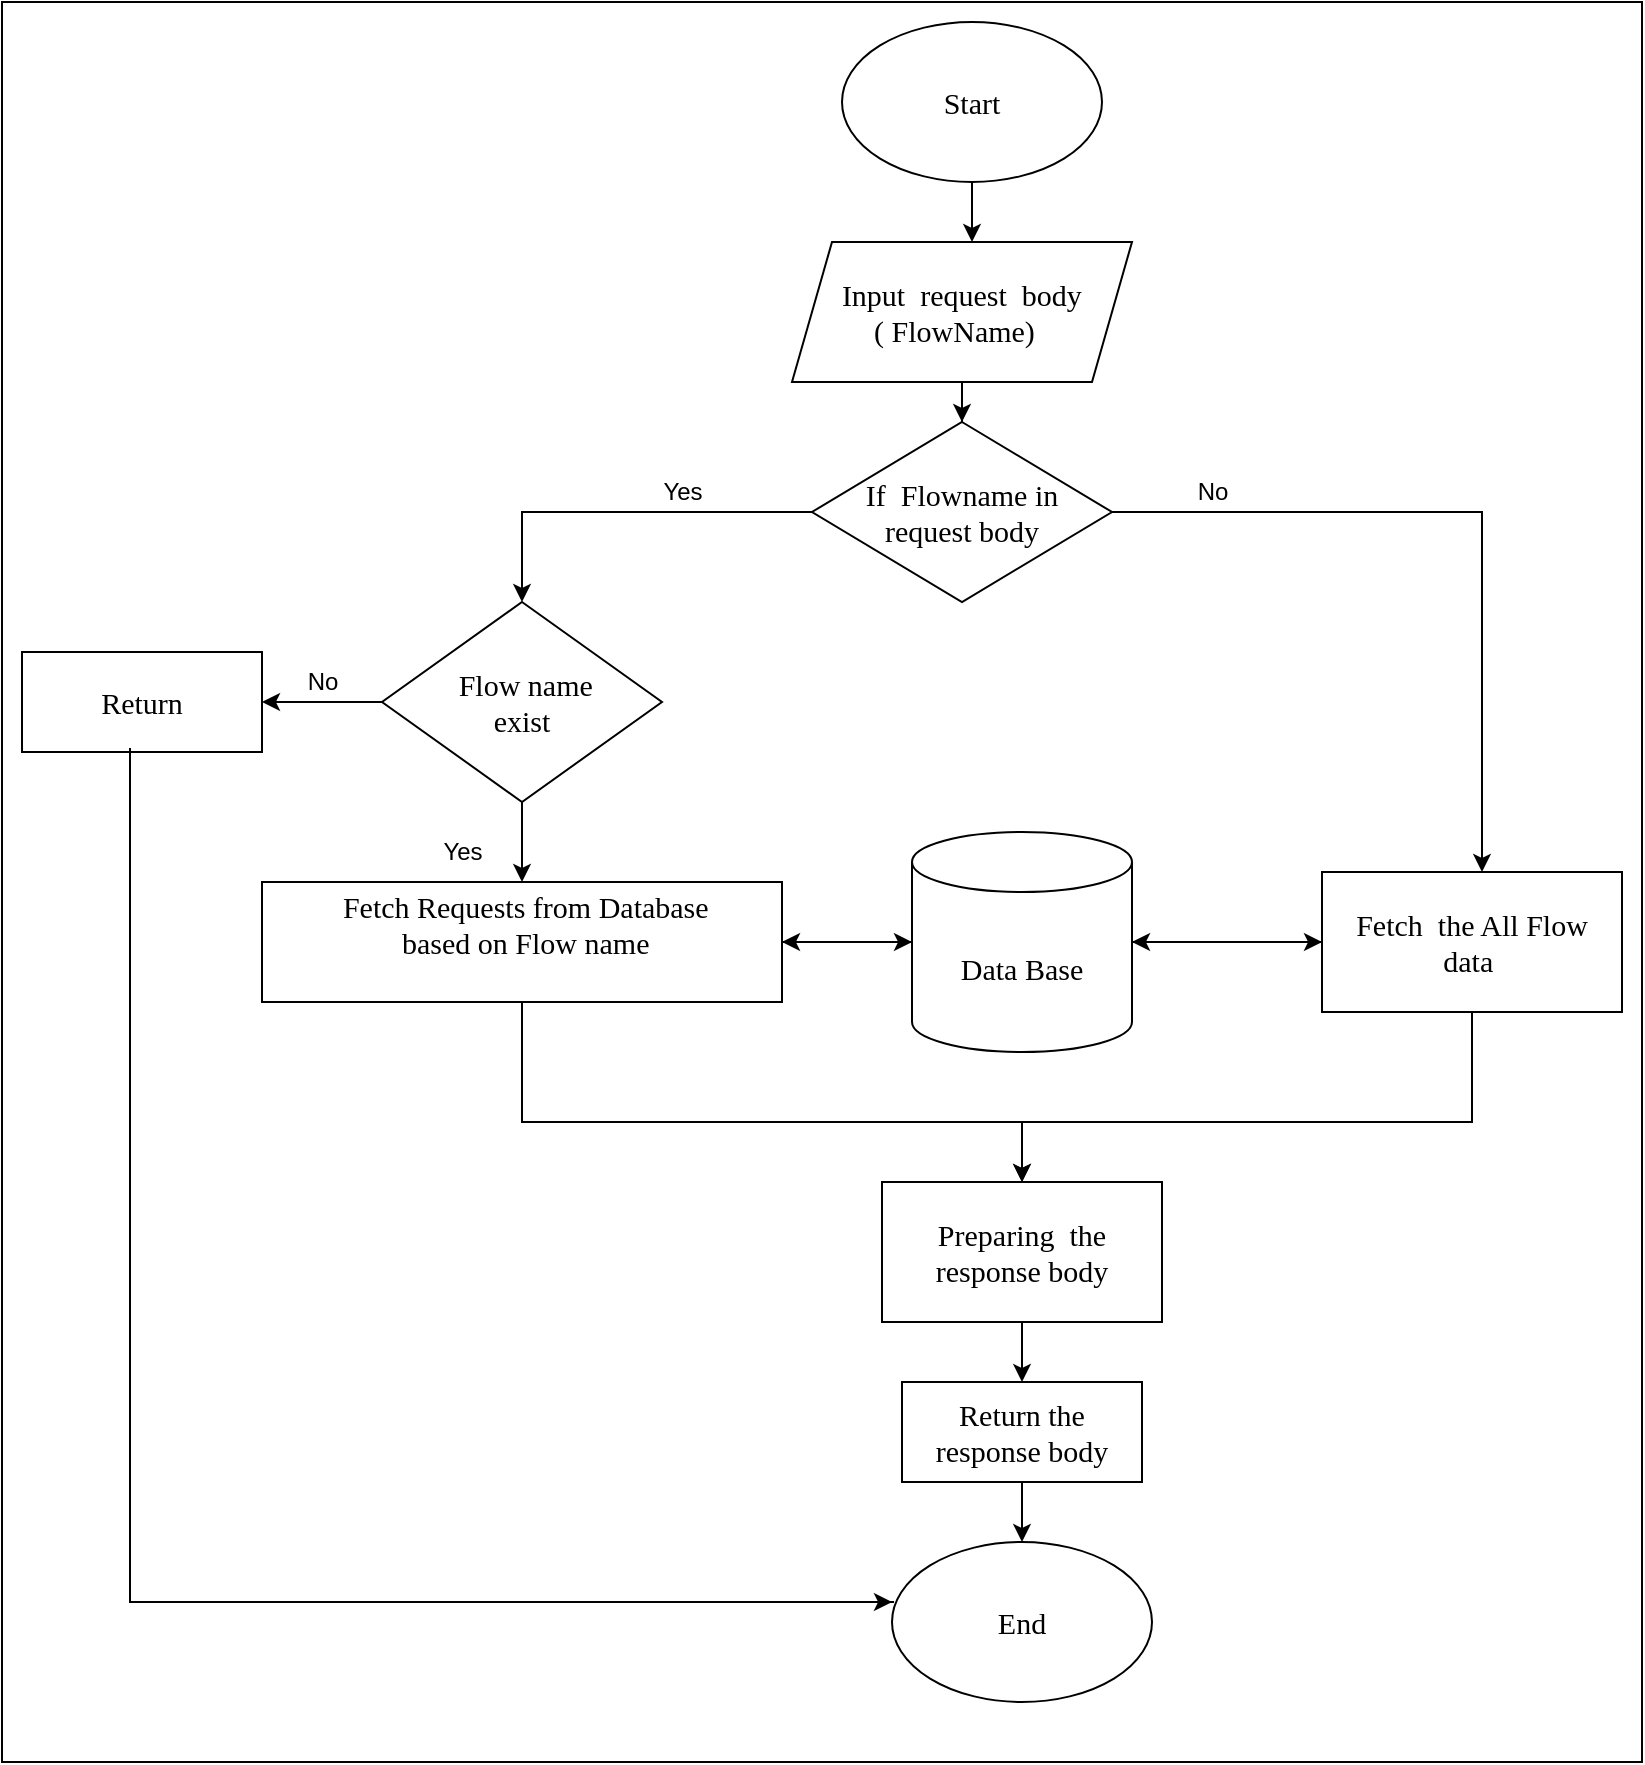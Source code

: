 <mxfile version="22.1.11" type="device">
  <diagram name="Page-1" id="QSxSEcef5AFu9INZKdUs">
    <mxGraphModel dx="1730" dy="468" grid="1" gridSize="10" guides="1" tooltips="1" connect="1" arrows="1" fold="1" page="1" pageScale="1" pageWidth="850" pageHeight="1100" math="0" shadow="0">
      <root>
        <mxCell id="0" />
        <mxCell id="1" parent="0" />
        <mxCell id="6FEie-W7UXmFitEEROnA-33" value="" style="rounded=0;whiteSpace=wrap;html=1;" parent="1" vertex="1">
          <mxGeometry x="-60" y="40" width="820" height="880" as="geometry" />
        </mxCell>
        <mxCell id="lfvt54emDJ42RaypE45g-5" value="" style="edgeStyle=orthogonalEdgeStyle;rounded=0;orthogonalLoop=1;jettySize=auto;html=1;" parent="1" source="lfvt54emDJ42RaypE45g-1" target="lfvt54emDJ42RaypE45g-2" edge="1">
          <mxGeometry relative="1" as="geometry">
            <Array as="points">
              <mxPoint x="425" y="160" />
              <mxPoint x="425" y="160" />
            </Array>
          </mxGeometry>
        </mxCell>
        <mxCell id="lfvt54emDJ42RaypE45g-1" value="&lt;font style=&quot;font-size: 15px;&quot; face=&quot;Times New Roman&quot;&gt;Start&lt;/font&gt;" style="ellipse;whiteSpace=wrap;html=1;align=center;" parent="1" vertex="1">
          <mxGeometry x="360" y="50" width="130" height="80" as="geometry" />
        </mxCell>
        <mxCell id="lfvt54emDJ42RaypE45g-6" value="" style="edgeStyle=orthogonalEdgeStyle;rounded=0;orthogonalLoop=1;jettySize=auto;html=1;" parent="1" source="lfvt54emDJ42RaypE45g-2" target="lfvt54emDJ42RaypE45g-3" edge="1">
          <mxGeometry relative="1" as="geometry" />
        </mxCell>
        <mxCell id="lfvt54emDJ42RaypE45g-2" value="&lt;div style=&quot;border-color: var(--border-color); font-size: 15px;&quot;&gt;&lt;span style=&quot;font-size: 13px;&quot;&gt;&amp;nbsp;&lt;/span&gt;&lt;font style=&quot;font-size: 15px;&quot; face=&quot;Times New Roman&quot;&gt;Input&amp;nbsp; request&amp;nbsp; body&amp;nbsp;&lt;/font&gt;&lt;/div&gt;&lt;div style=&quot;border-color: var(--border-color); font-size: 15px;&quot;&gt;&lt;font style=&quot;background-color: initial;&quot; face=&quot;AUU-u_2ja9ZrsZ2vuLEb&quot;&gt;( FlowName)&lt;/font&gt;&lt;font style=&quot;background-color: initial;&quot; face=&quot;AUU-u_2ja9ZrsZ2vuLEb&quot;&gt;&amp;nbsp;&amp;nbsp;&lt;/font&gt;&lt;/div&gt;" style="shape=parallelogram;perimeter=parallelogramPerimeter;whiteSpace=wrap;html=1;fixedSize=1;align=center;" parent="1" vertex="1">
          <mxGeometry x="335" y="160" width="170" height="70" as="geometry" />
        </mxCell>
        <mxCell id="6FEie-W7UXmFitEEROnA-18" style="edgeStyle=orthogonalEdgeStyle;rounded=0;orthogonalLoop=1;jettySize=auto;html=1;" parent="1" source="lfvt54emDJ42RaypE45g-3" target="lfvt54emDJ42RaypE45g-19" edge="1">
          <mxGeometry relative="1" as="geometry">
            <Array as="points">
              <mxPoint x="680" y="295" />
            </Array>
          </mxGeometry>
        </mxCell>
        <mxCell id="6FEie-W7UXmFitEEROnA-19" style="edgeStyle=orthogonalEdgeStyle;rounded=0;orthogonalLoop=1;jettySize=auto;html=1;entryX=0.5;entryY=0;entryDx=0;entryDy=0;" parent="1" source="lfvt54emDJ42RaypE45g-3" target="lfvt54emDJ42RaypE45g-16" edge="1">
          <mxGeometry relative="1" as="geometry" />
        </mxCell>
        <mxCell id="lfvt54emDJ42RaypE45g-3" value="&lt;font style=&quot;font-size: 15px;&quot; face=&quot;Times New Roman&quot;&gt;If&amp;nbsp; Flowname in&lt;br&gt;request body&lt;/font&gt;" style="rhombus;whiteSpace=wrap;html=1;" parent="1" vertex="1">
          <mxGeometry x="345" y="250" width="150" height="90" as="geometry" />
        </mxCell>
        <mxCell id="lfvt54emDJ42RaypE45g-55" style="edgeStyle=orthogonalEdgeStyle;rounded=0;orthogonalLoop=1;jettySize=auto;html=1;entryX=0.5;entryY=0;entryDx=0;entryDy=0;" parent="1" source="lfvt54emDJ42RaypE45g-16" target="Py34A5tgBrLusEjh5_gq-2" edge="1">
          <mxGeometry relative="1" as="geometry">
            <mxPoint x="420" y="510" as="targetPoint" />
            <Array as="points">
              <mxPoint x="200" y="440" />
              <mxPoint x="200" y="440" />
            </Array>
          </mxGeometry>
        </mxCell>
        <mxCell id="6FEie-W7UXmFitEEROnA-17" style="edgeStyle=orthogonalEdgeStyle;rounded=0;orthogonalLoop=1;jettySize=auto;html=1;entryX=1;entryY=0.5;entryDx=0;entryDy=0;" parent="1" source="lfvt54emDJ42RaypE45g-16" target="lfvt54emDJ42RaypE45g-53" edge="1">
          <mxGeometry relative="1" as="geometry" />
        </mxCell>
        <mxCell id="lfvt54emDJ42RaypE45g-16" value="&lt;font face=&quot;Times New Roman&quot; style=&quot;font-size: 15px;&quot;&gt;&amp;nbsp;Flow name&lt;br&gt;exist&lt;/font&gt;" style="rhombus;whiteSpace=wrap;html=1;" parent="1" vertex="1">
          <mxGeometry x="130" y="340" width="140" height="100" as="geometry" />
        </mxCell>
        <mxCell id="6FEie-W7UXmFitEEROnA-22" value="" style="edgeStyle=orthogonalEdgeStyle;rounded=0;orthogonalLoop=1;jettySize=auto;html=1;" parent="1" source="lfvt54emDJ42RaypE45g-19" target="Py34A5tgBrLusEjh5_gq-3" edge="1">
          <mxGeometry relative="1" as="geometry" />
        </mxCell>
        <mxCell id="lfvt54emDJ42RaypE45g-19" value="&lt;font face=&quot;Times New Roman&quot;&gt;&lt;span style=&quot;font-size: 15px;&quot;&gt;Fetch&amp;nbsp; the All Flow data&amp;nbsp;&lt;/span&gt;&lt;/font&gt;" style="rounded=0;whiteSpace=wrap;html=1;" parent="1" vertex="1">
          <mxGeometry x="600" y="475" width="150" height="70" as="geometry" />
        </mxCell>
        <mxCell id="lfvt54emDJ42RaypE45g-31" value="No" style="text;html=1;align=center;verticalAlign=middle;resizable=0;points=[];autosize=1;strokeColor=none;fillColor=none;" parent="1" vertex="1">
          <mxGeometry x="80" y="365" width="40" height="30" as="geometry" />
        </mxCell>
        <mxCell id="lfvt54emDJ42RaypE45g-32" value="Yes" style="text;html=1;align=center;verticalAlign=middle;resizable=0;points=[];autosize=1;strokeColor=none;fillColor=none;" parent="1" vertex="1">
          <mxGeometry x="150" y="450" width="40" height="30" as="geometry" />
        </mxCell>
        <mxCell id="lfvt54emDJ42RaypE45g-33" value="No" style="text;html=1;align=center;verticalAlign=middle;resizable=0;points=[];autosize=1;strokeColor=none;fillColor=none;" parent="1" vertex="1">
          <mxGeometry x="525" y="270" width="40" height="30" as="geometry" />
        </mxCell>
        <mxCell id="lfvt54emDJ42RaypE45g-34" value="Yes" style="text;html=1;align=center;verticalAlign=middle;resizable=0;points=[];autosize=1;strokeColor=none;fillColor=none;" parent="1" vertex="1">
          <mxGeometry x="260" y="270" width="40" height="30" as="geometry" />
        </mxCell>
        <mxCell id="Py34A5tgBrLusEjh5_gq-9" value="" style="edgeStyle=orthogonalEdgeStyle;rounded=0;orthogonalLoop=1;jettySize=auto;html=1;" parent="1" source="lfvt54emDJ42RaypE45g-38" target="Py34A5tgBrLusEjh5_gq-8" edge="1">
          <mxGeometry relative="1" as="geometry" />
        </mxCell>
        <mxCell id="lfvt54emDJ42RaypE45g-38" value="&lt;font face=&quot;Times New Roman&quot;&gt;&lt;span style=&quot;font-size: 15px;&quot;&gt;Preparing&amp;nbsp; the response body&lt;/span&gt;&lt;/font&gt;" style="rounded=0;whiteSpace=wrap;html=1;" parent="1" vertex="1">
          <mxGeometry x="380" y="630" width="140" height="70" as="geometry" />
        </mxCell>
        <mxCell id="lfvt54emDJ42RaypE45g-43" value="&lt;font face=&quot;Times New Roman&quot;&gt;&lt;span style=&quot;font-size: 15px;&quot;&gt;End&lt;/span&gt;&lt;/font&gt;" style="ellipse;whiteSpace=wrap;html=1;align=center;" parent="1" vertex="1">
          <mxGeometry x="385" y="810" width="130" height="80" as="geometry" />
        </mxCell>
        <mxCell id="lfvt54emDJ42RaypE45g-53" value="&lt;font face=&quot;Times New Roman&quot; style=&quot;font-size: 15px;&quot;&gt;Return&lt;/font&gt;" style="rounded=0;whiteSpace=wrap;html=1;" parent="1" vertex="1">
          <mxGeometry x="-50" y="365" width="120" height="50" as="geometry" />
        </mxCell>
        <mxCell id="6FEie-W7UXmFitEEROnA-2" value="" style="edgeStyle=orthogonalEdgeStyle;rounded=0;orthogonalLoop=1;jettySize=auto;html=1;" parent="1" source="Py34A5tgBrLusEjh5_gq-2" target="Py34A5tgBrLusEjh5_gq-3" edge="1">
          <mxGeometry relative="1" as="geometry" />
        </mxCell>
        <mxCell id="6FEie-W7UXmFitEEROnA-10" style="edgeStyle=orthogonalEdgeStyle;rounded=0;orthogonalLoop=1;jettySize=auto;html=1;entryX=0.5;entryY=0;entryDx=0;entryDy=0;exitX=0.5;exitY=1;exitDx=0;exitDy=0;" parent="1" source="Py34A5tgBrLusEjh5_gq-2" target="lfvt54emDJ42RaypE45g-38" edge="1">
          <mxGeometry relative="1" as="geometry">
            <mxPoint x="420" y="650" as="sourcePoint" />
            <Array as="points">
              <mxPoint x="200" y="600" />
              <mxPoint x="450" y="600" />
            </Array>
          </mxGeometry>
        </mxCell>
        <mxCell id="Py34A5tgBrLusEjh5_gq-2" value="&lt;div style=&quot;border-color: var(--border-color); font-size: 15px;&quot;&gt;&lt;font style=&quot;font-size: 15px;&quot; face=&quot;Times New Roman&quot;&gt;&amp;nbsp;Fetch Requests from Database&lt;/font&gt;&lt;/div&gt;&lt;div style=&quot;border-color: var(--border-color); font-size: 15px;&quot;&gt;&lt;font style=&quot;font-size: 15px;&quot; face=&quot;Times New Roman&quot;&gt;&amp;nbsp;&lt;/font&gt;&lt;span style=&quot;background-color: initial; font-family: qC6KfZmu9lvw7RCQW0yJ;&quot;&gt;based on Flow name&lt;/span&gt;&lt;/div&gt;&lt;font face=&quot;Times New Roman&quot;&gt;&lt;span style=&quot;font-size: 15px;&quot;&gt;&lt;br&gt;&lt;/span&gt;&lt;/font&gt;" style="rounded=0;whiteSpace=wrap;html=1;" parent="1" vertex="1">
          <mxGeometry x="70" y="480" width="260" height="60" as="geometry" />
        </mxCell>
        <mxCell id="Py34A5tgBrLusEjh5_gq-7" value="" style="edgeStyle=orthogonalEdgeStyle;rounded=0;orthogonalLoop=1;jettySize=auto;html=1;" parent="1" source="Py34A5tgBrLusEjh5_gq-3" target="Py34A5tgBrLusEjh5_gq-2" edge="1">
          <mxGeometry relative="1" as="geometry" />
        </mxCell>
        <mxCell id="6FEie-W7UXmFitEEROnA-23" value="" style="edgeStyle=orthogonalEdgeStyle;rounded=0;orthogonalLoop=1;jettySize=auto;html=1;" parent="1" source="Py34A5tgBrLusEjh5_gq-3" target="lfvt54emDJ42RaypE45g-19" edge="1">
          <mxGeometry relative="1" as="geometry" />
        </mxCell>
        <mxCell id="Py34A5tgBrLusEjh5_gq-10" value="" style="edgeStyle=orthogonalEdgeStyle;rounded=0;orthogonalLoop=1;jettySize=auto;html=1;" parent="1" source="Py34A5tgBrLusEjh5_gq-8" target="lfvt54emDJ42RaypE45g-43" edge="1">
          <mxGeometry relative="1" as="geometry" />
        </mxCell>
        <mxCell id="Py34A5tgBrLusEjh5_gq-8" value="&lt;font face=&quot;Times New Roman&quot; style=&quot;font-size: 15px;&quot;&gt;Return the response body&lt;/font&gt;" style="rounded=0;whiteSpace=wrap;html=1;" parent="1" vertex="1">
          <mxGeometry x="390" y="730" width="120" height="50" as="geometry" />
        </mxCell>
        <mxCell id="Py34A5tgBrLusEjh5_gq-3" value="&lt;font face=&quot;Times New Roman&quot; style=&quot;font-size: 15px;&quot;&gt;Data Base&lt;/font&gt;" style="shape=cylinder3;whiteSpace=wrap;html=1;boundedLbl=1;backgroundOutline=1;size=15;" parent="1" vertex="1">
          <mxGeometry x="395" y="455" width="110" height="110" as="geometry" />
        </mxCell>
        <mxCell id="6FEie-W7UXmFitEEROnA-28" value="" style="endArrow=classic;html=1;rounded=0;exitX=0.5;exitY=1;exitDx=0;exitDy=0;" parent="1" source="lfvt54emDJ42RaypE45g-19" edge="1">
          <mxGeometry width="50" height="50" relative="1" as="geometry">
            <mxPoint x="670" y="690" as="sourcePoint" />
            <mxPoint x="450" y="630" as="targetPoint" />
            <Array as="points">
              <mxPoint x="675" y="600" />
              <mxPoint x="500" y="600" />
              <mxPoint x="450" y="600" />
              <mxPoint x="450" y="620" />
            </Array>
          </mxGeometry>
        </mxCell>
        <mxCell id="6FEie-W7UXmFitEEROnA-30" value="" style="endArrow=none;html=1;rounded=0;entryX=0.45;entryY=0.96;entryDx=0;entryDy=0;entryPerimeter=0;exitX=0.008;exitY=0.375;exitDx=0;exitDy=0;exitPerimeter=0;" parent="1" source="lfvt54emDJ42RaypE45g-43" target="lfvt54emDJ42RaypE45g-53" edge="1">
          <mxGeometry width="50" height="50" relative="1" as="geometry">
            <mxPoint x="4" y="930" as="sourcePoint" />
            <mxPoint x="50" y="430" as="targetPoint" />
            <Array as="points">
              <mxPoint x="4" y="840" />
            </Array>
          </mxGeometry>
        </mxCell>
        <mxCell id="6FEie-W7UXmFitEEROnA-32" value="" style="endArrow=classic;html=1;rounded=0;" parent="1" edge="1">
          <mxGeometry width="50" height="50" relative="1" as="geometry">
            <mxPoint x="195" y="840" as="sourcePoint" />
            <mxPoint x="385" y="840" as="targetPoint" />
          </mxGeometry>
        </mxCell>
      </root>
    </mxGraphModel>
  </diagram>
</mxfile>
